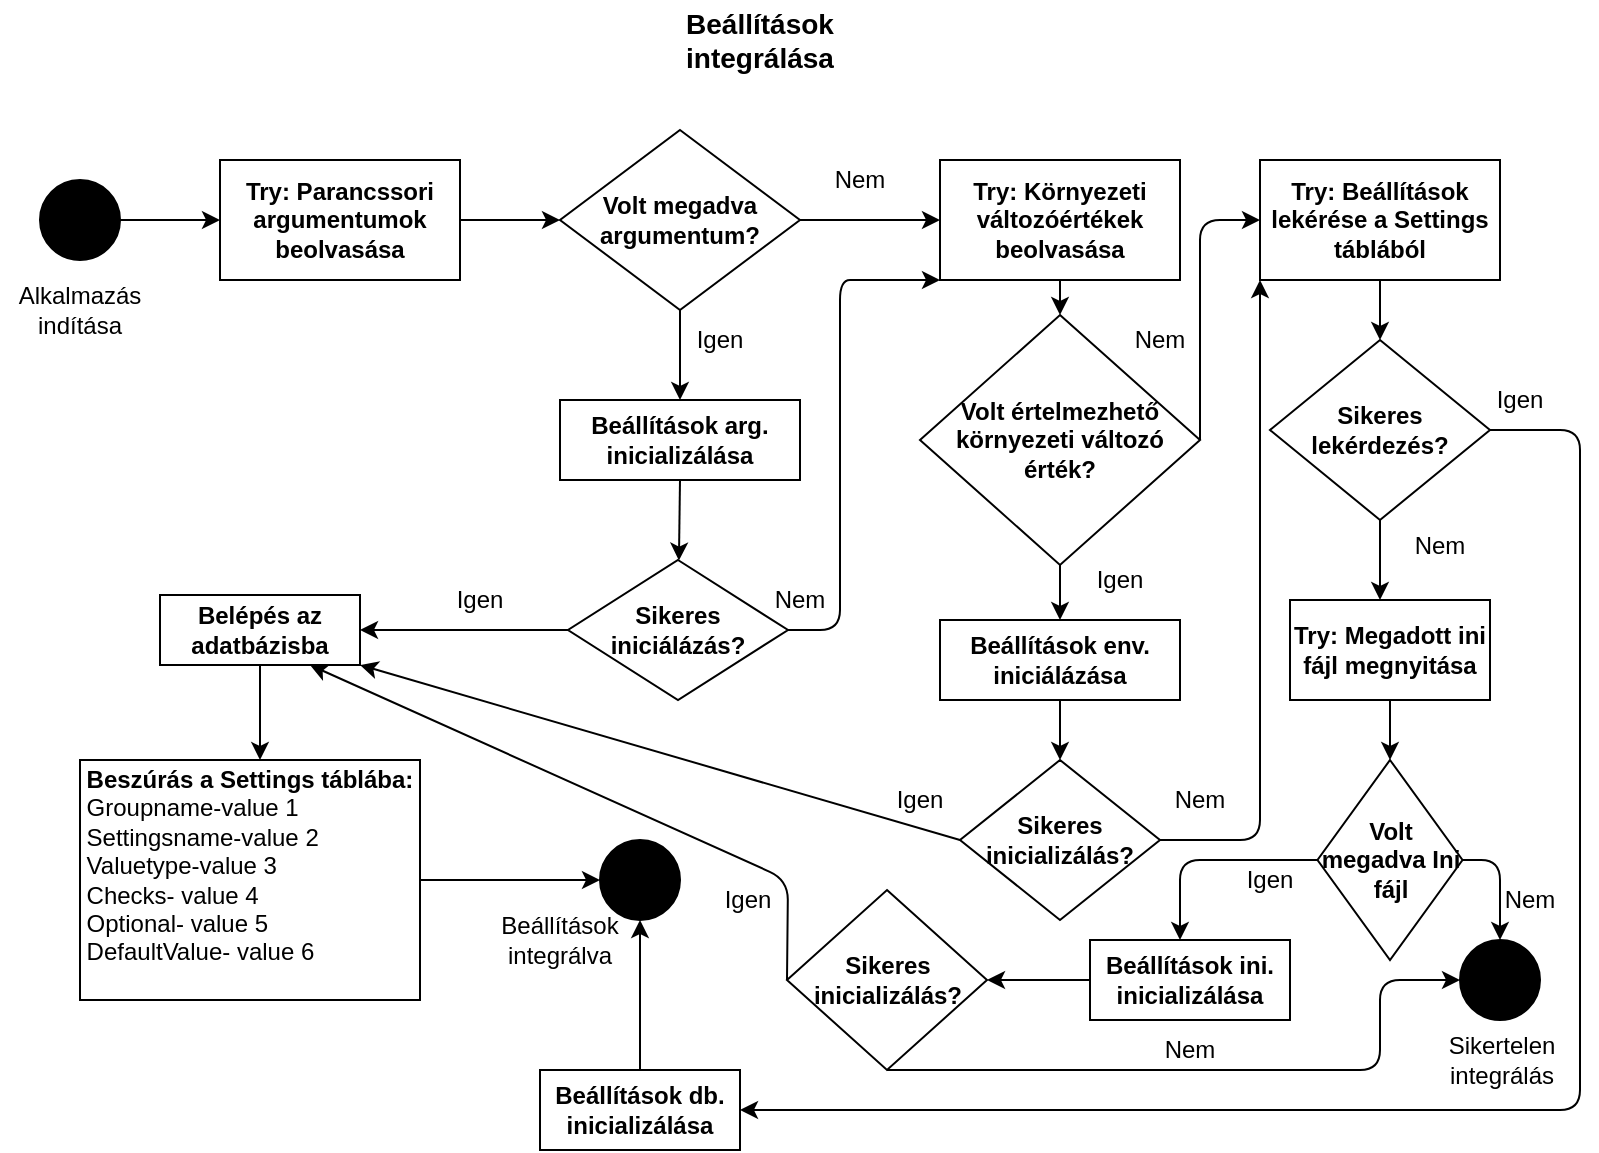 <mxfile version="14.7.6" type="github">
  <diagram id="zDa9rTjy-oxJfnBAXKqy" name="Page-1">
    <mxGraphModel dx="1038" dy="536" grid="1" gridSize="10" guides="1" tooltips="1" connect="1" arrows="1" fold="1" page="1" pageScale="1" pageWidth="827" pageHeight="1169" math="0" shadow="0">
      <root>
        <mxCell id="0" />
        <mxCell id="1" parent="0" />
        <mxCell id="_BwwOzmuVJjrxb0-8K-R-1" value="&lt;font style=&quot;font-size: 14px&quot;&gt;&lt;b&gt;Beállítások integrálása&lt;br&gt;&lt;/b&gt;&lt;/font&gt;" style="text;html=1;strokeColor=none;fillColor=none;align=center;verticalAlign=middle;whiteSpace=wrap;rounded=0;" vertex="1" parent="1">
          <mxGeometry x="360" y="10" width="80" height="40" as="geometry" />
        </mxCell>
        <mxCell id="_BwwOzmuVJjrxb0-8K-R-2" value="" style="ellipse;whiteSpace=wrap;html=1;aspect=fixed;fillColor=#000000;" vertex="1" parent="1">
          <mxGeometry x="40" y="100" width="40" height="40" as="geometry" />
        </mxCell>
        <mxCell id="_BwwOzmuVJjrxb0-8K-R-3" value="Alkalmazás indítása" style="text;html=1;strokeColor=none;fillColor=none;align=center;verticalAlign=middle;whiteSpace=wrap;rounded=0;" vertex="1" parent="1">
          <mxGeometry x="20" y="150" width="80" height="30" as="geometry" />
        </mxCell>
        <mxCell id="_BwwOzmuVJjrxb0-8K-R-4" value="" style="endArrow=classic;html=1;exitX=1;exitY=0.5;exitDx=0;exitDy=0;entryX=0;entryY=0.5;entryDx=0;entryDy=0;" edge="1" parent="1" source="_BwwOzmuVJjrxb0-8K-R-2" target="_BwwOzmuVJjrxb0-8K-R-5">
          <mxGeometry width="50" height="50" relative="1" as="geometry">
            <mxPoint x="390" y="300" as="sourcePoint" />
            <mxPoint x="230" y="120" as="targetPoint" />
          </mxGeometry>
        </mxCell>
        <mxCell id="_BwwOzmuVJjrxb0-8K-R-5" value="&lt;div&gt;&lt;b&gt;Try: Parancssori argumentumok&lt;/b&gt;&lt;/div&gt;&lt;div&gt;&lt;b&gt;beolvasása&lt;/b&gt;&lt;/div&gt;" style="rounded=0;whiteSpace=wrap;html=1;fillColor=#FFFFFF;" vertex="1" parent="1">
          <mxGeometry x="130" y="90" width="120" height="60" as="geometry" />
        </mxCell>
        <mxCell id="_BwwOzmuVJjrxb0-8K-R-6" value="" style="endArrow=classic;html=1;exitX=1;exitY=0.5;exitDx=0;exitDy=0;" edge="1" parent="1" source="_BwwOzmuVJjrxb0-8K-R-5" target="_BwwOzmuVJjrxb0-8K-R-7">
          <mxGeometry width="50" height="50" relative="1" as="geometry">
            <mxPoint x="390" y="300" as="sourcePoint" />
            <mxPoint x="300" y="120" as="targetPoint" />
          </mxGeometry>
        </mxCell>
        <mxCell id="_BwwOzmuVJjrxb0-8K-R-7" value="&lt;b&gt;Volt megadva argumentum?&lt;/b&gt;" style="rhombus;whiteSpace=wrap;html=1;fillColor=#FFFFFF;" vertex="1" parent="1">
          <mxGeometry x="300" y="75" width="120" height="90" as="geometry" />
        </mxCell>
        <mxCell id="_BwwOzmuVJjrxb0-8K-R-9" value="" style="endArrow=classic;html=1;exitX=0.5;exitY=1;exitDx=0;exitDy=0;" edge="1" parent="1" source="_BwwOzmuVJjrxb0-8K-R-7">
          <mxGeometry width="50" height="50" relative="1" as="geometry">
            <mxPoint x="390" y="300" as="sourcePoint" />
            <mxPoint x="360" y="210" as="targetPoint" />
          </mxGeometry>
        </mxCell>
        <mxCell id="_BwwOzmuVJjrxb0-8K-R-11" value="Igen" style="text;html=1;strokeColor=none;fillColor=none;align=center;verticalAlign=middle;whiteSpace=wrap;rounded=0;" vertex="1" parent="1">
          <mxGeometry x="360" y="170" width="40" height="20" as="geometry" />
        </mxCell>
        <mxCell id="_BwwOzmuVJjrxb0-8K-R-12" value="&lt;b&gt;Beállítások arg. inicializálása&lt;br&gt;&lt;/b&gt;" style="rounded=0;whiteSpace=wrap;html=1;fillColor=#FFFFFF;" vertex="1" parent="1">
          <mxGeometry x="300" y="210" width="120" height="40" as="geometry" />
        </mxCell>
        <mxCell id="_BwwOzmuVJjrxb0-8K-R-13" value="" style="endArrow=classic;html=1;exitX=0.5;exitY=1;exitDx=0;exitDy=0;" edge="1" parent="1" source="_BwwOzmuVJjrxb0-8K-R-12" target="_BwwOzmuVJjrxb0-8K-R-14">
          <mxGeometry width="50" height="50" relative="1" as="geometry">
            <mxPoint x="390" y="300" as="sourcePoint" />
            <mxPoint x="360" y="290" as="targetPoint" />
          </mxGeometry>
        </mxCell>
        <mxCell id="_BwwOzmuVJjrxb0-8K-R-14" value="&lt;b&gt;Sikeres iniciálázás?&lt;br&gt;&lt;/b&gt;" style="rhombus;whiteSpace=wrap;html=1;fillColor=#FFFFFF;" vertex="1" parent="1">
          <mxGeometry x="304" y="290" width="110" height="70" as="geometry" />
        </mxCell>
        <mxCell id="_BwwOzmuVJjrxb0-8K-R-16" value="Igen" style="text;html=1;strokeColor=none;fillColor=none;align=center;verticalAlign=middle;whiteSpace=wrap;rounded=0;" vertex="1" parent="1">
          <mxGeometry x="240" y="300" width="40" height="20" as="geometry" />
        </mxCell>
        <mxCell id="_BwwOzmuVJjrxb0-8K-R-17" value="" style="endArrow=classic;html=1;exitX=0;exitY=0.5;exitDx=0;exitDy=0;" edge="1" parent="1" source="_BwwOzmuVJjrxb0-8K-R-14">
          <mxGeometry width="50" height="50" relative="1" as="geometry">
            <mxPoint x="390" y="350" as="sourcePoint" />
            <mxPoint x="200" y="325" as="targetPoint" />
          </mxGeometry>
        </mxCell>
        <mxCell id="_BwwOzmuVJjrxb0-8K-R-20" value="&lt;b&gt;Belépés az adatbázisba&lt;/b&gt;" style="rounded=0;whiteSpace=wrap;html=1;fillColor=#FFFFFF;" vertex="1" parent="1">
          <mxGeometry x="100" y="307.5" width="100" height="35" as="geometry" />
        </mxCell>
        <mxCell id="_BwwOzmuVJjrxb0-8K-R-21" value="" style="endArrow=classic;html=1;exitX=0.5;exitY=1;exitDx=0;exitDy=0;" edge="1" parent="1" source="_BwwOzmuVJjrxb0-8K-R-20">
          <mxGeometry width="50" height="50" relative="1" as="geometry">
            <mxPoint x="350" y="350" as="sourcePoint" />
            <mxPoint x="150" y="390" as="targetPoint" />
          </mxGeometry>
        </mxCell>
        <mxCell id="_BwwOzmuVJjrxb0-8K-R-23" value="&lt;div&gt;&lt;b&gt;Beszúrás a Settings táblába:&lt;/b&gt;&lt;/div&gt;&lt;div align=&quot;left&quot;&gt;Groupname-value 1&lt;/div&gt;&lt;div align=&quot;left&quot;&gt;Settingsname-value 2&lt;/div&gt;&lt;div align=&quot;left&quot;&gt;Valuetype-value 3&lt;/div&gt;&lt;div align=&quot;left&quot;&gt;Checks- value 4&lt;/div&gt;&lt;div align=&quot;left&quot;&gt;Optional- value 5&lt;/div&gt;&lt;div align=&quot;left&quot;&gt;DefaultValue- value 6&lt;br&gt;&lt;/div&gt;&lt;div align=&quot;left&quot;&gt;&lt;br&gt;&lt;/div&gt;" style="rounded=0;whiteSpace=wrap;html=1;fillColor=#FFFFFF;" vertex="1" parent="1">
          <mxGeometry x="60" y="390" width="170" height="120" as="geometry" />
        </mxCell>
        <mxCell id="_BwwOzmuVJjrxb0-8K-R-25" value="" style="endArrow=classic;html=1;exitX=1;exitY=0.5;exitDx=0;exitDy=0;" edge="1" parent="1" source="_BwwOzmuVJjrxb0-8K-R-23" target="_BwwOzmuVJjrxb0-8K-R-26">
          <mxGeometry width="50" height="50" relative="1" as="geometry">
            <mxPoint x="350" y="350" as="sourcePoint" />
            <mxPoint x="310" y="450" as="targetPoint" />
          </mxGeometry>
        </mxCell>
        <mxCell id="_BwwOzmuVJjrxb0-8K-R-26" value="" style="ellipse;whiteSpace=wrap;html=1;aspect=fixed;fillColor=#000000;" vertex="1" parent="1">
          <mxGeometry x="320" y="430" width="40" height="40" as="geometry" />
        </mxCell>
        <mxCell id="_BwwOzmuVJjrxb0-8K-R-27" value="Beállítások integrálva" style="text;html=1;strokeColor=none;fillColor=none;align=center;verticalAlign=middle;whiteSpace=wrap;rounded=0;" vertex="1" parent="1">
          <mxGeometry x="280" y="470" width="40" height="20" as="geometry" />
        </mxCell>
        <mxCell id="_BwwOzmuVJjrxb0-8K-R-28" value="" style="endArrow=classic;html=1;exitX=1;exitY=0.5;exitDx=0;exitDy=0;" edge="1" parent="1" source="_BwwOzmuVJjrxb0-8K-R-7">
          <mxGeometry width="50" height="50" relative="1" as="geometry">
            <mxPoint x="350" y="350" as="sourcePoint" />
            <mxPoint x="490" y="120" as="targetPoint" />
          </mxGeometry>
        </mxCell>
        <mxCell id="_BwwOzmuVJjrxb0-8K-R-29" value="Nem" style="text;html=1;strokeColor=none;fillColor=none;align=center;verticalAlign=middle;whiteSpace=wrap;rounded=0;" vertex="1" parent="1">
          <mxGeometry x="430" y="90" width="40" height="20" as="geometry" />
        </mxCell>
        <mxCell id="_BwwOzmuVJjrxb0-8K-R-30" value="&lt;b&gt;Try: Környezeti változóértékek beolvasása&lt;br&gt;&lt;/b&gt;" style="rounded=0;whiteSpace=wrap;html=1;fillColor=#FFFFFF;" vertex="1" parent="1">
          <mxGeometry x="490" y="90" width="120" height="60" as="geometry" />
        </mxCell>
        <mxCell id="_BwwOzmuVJjrxb0-8K-R-33" value="&lt;b&gt;Volt értelmezhető környezeti változó érték?&lt;br&gt;&lt;/b&gt;" style="rhombus;whiteSpace=wrap;html=1;fillColor=#FFFFFF;" vertex="1" parent="1">
          <mxGeometry x="480" y="167.5" width="140" height="125" as="geometry" />
        </mxCell>
        <mxCell id="_BwwOzmuVJjrxb0-8K-R-34" value="" style="endArrow=classic;html=1;exitX=0.5;exitY=1;exitDx=0;exitDy=0;" edge="1" parent="1" source="_BwwOzmuVJjrxb0-8K-R-30" target="_BwwOzmuVJjrxb0-8K-R-33">
          <mxGeometry width="50" height="50" relative="1" as="geometry">
            <mxPoint x="290" y="350" as="sourcePoint" />
            <mxPoint x="340" y="300" as="targetPoint" />
          </mxGeometry>
        </mxCell>
        <mxCell id="_BwwOzmuVJjrxb0-8K-R-35" value="" style="endArrow=classic;html=1;exitX=1;exitY=0.5;exitDx=0;exitDy=0;entryX=0;entryY=1;entryDx=0;entryDy=0;" edge="1" parent="1" source="_BwwOzmuVJjrxb0-8K-R-14" target="_BwwOzmuVJjrxb0-8K-R-30">
          <mxGeometry width="50" height="50" relative="1" as="geometry">
            <mxPoint x="290" y="350" as="sourcePoint" />
            <mxPoint x="460" y="325" as="targetPoint" />
            <Array as="points">
              <mxPoint x="440" y="325" />
              <mxPoint x="440" y="220" />
              <mxPoint x="440" y="150" />
              <mxPoint x="450" y="150" />
            </Array>
          </mxGeometry>
        </mxCell>
        <mxCell id="_BwwOzmuVJjrxb0-8K-R-36" value="Nem" style="text;html=1;strokeColor=none;fillColor=none;align=center;verticalAlign=middle;whiteSpace=wrap;rounded=0;" vertex="1" parent="1">
          <mxGeometry x="400" y="300" width="40" height="20" as="geometry" />
        </mxCell>
        <mxCell id="_BwwOzmuVJjrxb0-8K-R-40" value="" style="endArrow=classic;html=1;exitX=0.5;exitY=1;exitDx=0;exitDy=0;" edge="1" parent="1" source="_BwwOzmuVJjrxb0-8K-R-33" target="_BwwOzmuVJjrxb0-8K-R-41">
          <mxGeometry width="50" height="50" relative="1" as="geometry">
            <mxPoint x="290" y="350" as="sourcePoint" />
            <mxPoint x="550" y="330" as="targetPoint" />
          </mxGeometry>
        </mxCell>
        <mxCell id="_BwwOzmuVJjrxb0-8K-R-41" value="&lt;b&gt;Beállítások env. iniciálázása&lt;br&gt;&lt;/b&gt;" style="rounded=0;whiteSpace=wrap;html=1;fillColor=#FFFFFF;" vertex="1" parent="1">
          <mxGeometry x="490" y="320" width="120" height="40" as="geometry" />
        </mxCell>
        <mxCell id="_BwwOzmuVJjrxb0-8K-R-42" value="Igen" style="text;html=1;strokeColor=none;fillColor=none;align=center;verticalAlign=middle;whiteSpace=wrap;rounded=0;" vertex="1" parent="1">
          <mxGeometry x="560" y="290" width="40" height="20" as="geometry" />
        </mxCell>
        <mxCell id="_BwwOzmuVJjrxb0-8K-R-43" value="" style="endArrow=classic;html=1;exitX=0.5;exitY=1;exitDx=0;exitDy=0;" edge="1" parent="1" source="_BwwOzmuVJjrxb0-8K-R-41">
          <mxGeometry width="50" height="50" relative="1" as="geometry">
            <mxPoint x="290" y="350" as="sourcePoint" />
            <mxPoint x="550" y="390" as="targetPoint" />
          </mxGeometry>
        </mxCell>
        <mxCell id="_BwwOzmuVJjrxb0-8K-R-44" value="&lt;b&gt;Sikeres inicializálás?&lt;br&gt;&lt;/b&gt;" style="rhombus;whiteSpace=wrap;html=1;fillColor=#FFFFFF;" vertex="1" parent="1">
          <mxGeometry x="500" y="390" width="100" height="80" as="geometry" />
        </mxCell>
        <mxCell id="_BwwOzmuVJjrxb0-8K-R-45" value="" style="endArrow=classic;html=1;exitX=0;exitY=0.5;exitDx=0;exitDy=0;entryX=1;entryY=1;entryDx=0;entryDy=0;" edge="1" parent="1" source="_BwwOzmuVJjrxb0-8K-R-44" target="_BwwOzmuVJjrxb0-8K-R-20">
          <mxGeometry width="50" height="50" relative="1" as="geometry">
            <mxPoint x="290" y="350" as="sourcePoint" />
            <mxPoint x="340" y="300" as="targetPoint" />
          </mxGeometry>
        </mxCell>
        <mxCell id="_BwwOzmuVJjrxb0-8K-R-46" value="Igen" style="text;html=1;strokeColor=none;fillColor=none;align=center;verticalAlign=middle;whiteSpace=wrap;rounded=0;" vertex="1" parent="1">
          <mxGeometry x="460" y="400" width="40" height="20" as="geometry" />
        </mxCell>
        <mxCell id="_BwwOzmuVJjrxb0-8K-R-47" value="&lt;b&gt;Try: Beállítások lekérése a Settings táblából&lt;br&gt;&lt;/b&gt;" style="rounded=0;whiteSpace=wrap;html=1;fillColor=#FFFFFF;" vertex="1" parent="1">
          <mxGeometry x="650" y="90" width="120" height="60" as="geometry" />
        </mxCell>
        <mxCell id="_BwwOzmuVJjrxb0-8K-R-48" value="" style="endArrow=classic;html=1;exitX=1;exitY=0.5;exitDx=0;exitDy=0;entryX=0;entryY=0.5;entryDx=0;entryDy=0;" edge="1" parent="1" source="_BwwOzmuVJjrxb0-8K-R-33" target="_BwwOzmuVJjrxb0-8K-R-47">
          <mxGeometry width="50" height="50" relative="1" as="geometry">
            <mxPoint x="290" y="350" as="sourcePoint" />
            <mxPoint x="340" y="300" as="targetPoint" />
            <Array as="points">
              <mxPoint x="620" y="120" />
            </Array>
          </mxGeometry>
        </mxCell>
        <mxCell id="_BwwOzmuVJjrxb0-8K-R-49" value="Nem" style="text;html=1;strokeColor=none;fillColor=none;align=center;verticalAlign=middle;whiteSpace=wrap;rounded=0;" vertex="1" parent="1">
          <mxGeometry x="580" y="170" width="40" height="20" as="geometry" />
        </mxCell>
        <mxCell id="_BwwOzmuVJjrxb0-8K-R-50" value="" style="endArrow=classic;html=1;exitX=1;exitY=0.5;exitDx=0;exitDy=0;entryX=0;entryY=1;entryDx=0;entryDy=0;" edge="1" parent="1" source="_BwwOzmuVJjrxb0-8K-R-44" target="_BwwOzmuVJjrxb0-8K-R-47">
          <mxGeometry width="50" height="50" relative="1" as="geometry">
            <mxPoint x="290" y="350" as="sourcePoint" />
            <mxPoint x="340" y="300" as="targetPoint" />
            <Array as="points">
              <mxPoint x="650" y="430" />
            </Array>
          </mxGeometry>
        </mxCell>
        <mxCell id="_BwwOzmuVJjrxb0-8K-R-51" value="Nem" style="text;html=1;strokeColor=none;fillColor=none;align=center;verticalAlign=middle;whiteSpace=wrap;rounded=0;" vertex="1" parent="1">
          <mxGeometry x="600" y="400" width="40" height="20" as="geometry" />
        </mxCell>
        <mxCell id="_BwwOzmuVJjrxb0-8K-R-53" value="&lt;b&gt;Sikeres lekérdezés?&lt;br&gt;&lt;/b&gt;" style="rhombus;whiteSpace=wrap;html=1;fillColor=#FFFFFF;" vertex="1" parent="1">
          <mxGeometry x="655" y="180" width="110" height="90" as="geometry" />
        </mxCell>
        <mxCell id="_BwwOzmuVJjrxb0-8K-R-55" value="" style="endArrow=classic;html=1;exitX=0.5;exitY=1;exitDx=0;exitDy=0;entryX=0.5;entryY=0;entryDx=0;entryDy=0;" edge="1" parent="1" source="_BwwOzmuVJjrxb0-8K-R-47" target="_BwwOzmuVJjrxb0-8K-R-53">
          <mxGeometry width="50" height="50" relative="1" as="geometry">
            <mxPoint x="290" y="350" as="sourcePoint" />
            <mxPoint x="340" y="300" as="targetPoint" />
          </mxGeometry>
        </mxCell>
        <mxCell id="_BwwOzmuVJjrxb0-8K-R-56" value="" style="endArrow=classic;html=1;exitX=0.5;exitY=1;exitDx=0;exitDy=0;" edge="1" parent="1" source="_BwwOzmuVJjrxb0-8K-R-53">
          <mxGeometry width="50" height="50" relative="1" as="geometry">
            <mxPoint x="290" y="350" as="sourcePoint" />
            <mxPoint x="710" y="310" as="targetPoint" />
          </mxGeometry>
        </mxCell>
        <mxCell id="_BwwOzmuVJjrxb0-8K-R-59" value="Igen" style="text;html=1;strokeColor=none;fillColor=none;align=center;verticalAlign=middle;whiteSpace=wrap;rounded=0;" vertex="1" parent="1">
          <mxGeometry x="760" y="200" width="40" height="20" as="geometry" />
        </mxCell>
        <mxCell id="_BwwOzmuVJjrxb0-8K-R-62" value="Nem" style="text;html=1;strokeColor=none;fillColor=none;align=center;verticalAlign=middle;whiteSpace=wrap;rounded=0;" vertex="1" parent="1">
          <mxGeometry x="720" y="272.5" width="40" height="20" as="geometry" />
        </mxCell>
        <mxCell id="_BwwOzmuVJjrxb0-8K-R-63" value="&lt;b&gt;Try: Megadott ini fájl megnyitása&lt;br&gt;&lt;/b&gt;" style="rounded=0;whiteSpace=wrap;html=1;fillColor=#FFFFFF;" vertex="1" parent="1">
          <mxGeometry x="665" y="310" width="100" height="50" as="geometry" />
        </mxCell>
        <mxCell id="_BwwOzmuVJjrxb0-8K-R-64" value="" style="endArrow=classic;html=1;exitX=0.5;exitY=1;exitDx=0;exitDy=0;" edge="1" parent="1" source="_BwwOzmuVJjrxb0-8K-R-63">
          <mxGeometry width="50" height="50" relative="1" as="geometry">
            <mxPoint x="350" y="350" as="sourcePoint" />
            <mxPoint x="715" y="390" as="targetPoint" />
          </mxGeometry>
        </mxCell>
        <mxCell id="_BwwOzmuVJjrxb0-8K-R-65" value="&lt;b&gt;Volt megadva Ini fájl&lt;br&gt;&lt;/b&gt;" style="rhombus;whiteSpace=wrap;html=1;fillColor=#FFFFFF;" vertex="1" parent="1">
          <mxGeometry x="678.75" y="390" width="72.5" height="100" as="geometry" />
        </mxCell>
        <mxCell id="_BwwOzmuVJjrxb0-8K-R-67" value="" style="ellipse;whiteSpace=wrap;html=1;aspect=fixed;fillColor=#000000;" vertex="1" parent="1">
          <mxGeometry x="750" y="480" width="40" height="40" as="geometry" />
        </mxCell>
        <mxCell id="_BwwOzmuVJjrxb0-8K-R-68" value="Sikertelen integrálás" style="text;html=1;strokeColor=none;fillColor=none;align=center;verticalAlign=middle;whiteSpace=wrap;rounded=0;" vertex="1" parent="1">
          <mxGeometry x="751.25" y="530" width="40" height="20" as="geometry" />
        </mxCell>
        <mxCell id="_BwwOzmuVJjrxb0-8K-R-70" value="Nem" style="text;html=1;strokeColor=none;fillColor=none;align=center;verticalAlign=middle;whiteSpace=wrap;rounded=0;" vertex="1" parent="1">
          <mxGeometry x="765" y="450" width="40" height="20" as="geometry" />
        </mxCell>
        <mxCell id="_BwwOzmuVJjrxb0-8K-R-71" value="&lt;b&gt;Beállítások ini. inicializálása&lt;br&gt;&lt;/b&gt;" style="rounded=0;whiteSpace=wrap;html=1;fillColor=#FFFFFF;" vertex="1" parent="1">
          <mxGeometry x="565" y="480" width="100" height="40" as="geometry" />
        </mxCell>
        <mxCell id="_BwwOzmuVJjrxb0-8K-R-72" value="&lt;b&gt;Sikeres inicializálás?&lt;br&gt;&lt;/b&gt;" style="rhombus;whiteSpace=wrap;html=1;fillColor=#FFFFFF;" vertex="1" parent="1">
          <mxGeometry x="413.5" y="455" width="100" height="90" as="geometry" />
        </mxCell>
        <mxCell id="_BwwOzmuVJjrxb0-8K-R-75" value="" style="endArrow=classic;html=1;exitX=1;exitY=0.5;exitDx=0;exitDy=0;entryX=0.5;entryY=0;entryDx=0;entryDy=0;" edge="1" parent="1" source="_BwwOzmuVJjrxb0-8K-R-65" target="_BwwOzmuVJjrxb0-8K-R-67">
          <mxGeometry width="50" height="50" relative="1" as="geometry">
            <mxPoint x="350" y="350" as="sourcePoint" />
            <mxPoint x="400" y="300" as="targetPoint" />
            <Array as="points">
              <mxPoint x="770" y="440" />
            </Array>
          </mxGeometry>
        </mxCell>
        <mxCell id="_BwwOzmuVJjrxb0-8K-R-77" value="Nem" style="text;html=1;strokeColor=none;fillColor=none;align=center;verticalAlign=middle;whiteSpace=wrap;rounded=0;" vertex="1" parent="1">
          <mxGeometry x="595" y="525" width="40" height="20" as="geometry" />
        </mxCell>
        <mxCell id="_BwwOzmuVJjrxb0-8K-R-78" value="" style="endArrow=classic;html=1;exitX=0;exitY=0.5;exitDx=0;exitDy=0;entryX=0.75;entryY=1;entryDx=0;entryDy=0;" edge="1" parent="1" source="_BwwOzmuVJjrxb0-8K-R-72" target="_BwwOzmuVJjrxb0-8K-R-20">
          <mxGeometry width="50" height="50" relative="1" as="geometry">
            <mxPoint x="350" y="350" as="sourcePoint" />
            <mxPoint x="400" y="300" as="targetPoint" />
            <Array as="points">
              <mxPoint x="414" y="450" />
            </Array>
          </mxGeometry>
        </mxCell>
        <mxCell id="_BwwOzmuVJjrxb0-8K-R-79" value="Igen" style="text;html=1;strokeColor=none;fillColor=none;align=center;verticalAlign=middle;whiteSpace=wrap;rounded=0;" vertex="1" parent="1">
          <mxGeometry x="374" y="450" width="40" height="20" as="geometry" />
        </mxCell>
        <mxCell id="_BwwOzmuVJjrxb0-8K-R-80" value="" style="endArrow=classic;html=1;exitX=0;exitY=0.5;exitDx=0;exitDy=0;entryX=1;entryY=0.5;entryDx=0;entryDy=0;" edge="1" parent="1" source="_BwwOzmuVJjrxb0-8K-R-71" target="_BwwOzmuVJjrxb0-8K-R-72">
          <mxGeometry width="50" height="50" relative="1" as="geometry">
            <mxPoint x="350" y="350" as="sourcePoint" />
            <mxPoint x="400" y="300" as="targetPoint" />
          </mxGeometry>
        </mxCell>
        <mxCell id="_BwwOzmuVJjrxb0-8K-R-81" value="" style="endArrow=classic;html=1;exitX=0.5;exitY=1;exitDx=0;exitDy=0;entryX=0;entryY=0.5;entryDx=0;entryDy=0;" edge="1" parent="1" source="_BwwOzmuVJjrxb0-8K-R-72" target="_BwwOzmuVJjrxb0-8K-R-67">
          <mxGeometry width="50" height="50" relative="1" as="geometry">
            <mxPoint x="350" y="350" as="sourcePoint" />
            <mxPoint x="710" y="545" as="targetPoint" />
            <Array as="points">
              <mxPoint x="710" y="545" />
              <mxPoint x="710" y="500" />
            </Array>
          </mxGeometry>
        </mxCell>
        <mxCell id="_BwwOzmuVJjrxb0-8K-R-82" value="" style="endArrow=classic;html=1;exitX=0;exitY=0.5;exitDx=0;exitDy=0;" edge="1" parent="1" source="_BwwOzmuVJjrxb0-8K-R-65">
          <mxGeometry width="50" height="50" relative="1" as="geometry">
            <mxPoint x="350" y="350" as="sourcePoint" />
            <mxPoint x="610" y="480" as="targetPoint" />
            <Array as="points">
              <mxPoint x="610" y="440" />
            </Array>
          </mxGeometry>
        </mxCell>
        <mxCell id="_BwwOzmuVJjrxb0-8K-R-84" value="Igen" style="text;html=1;strokeColor=none;fillColor=none;align=center;verticalAlign=middle;whiteSpace=wrap;rounded=0;" vertex="1" parent="1">
          <mxGeometry x="635" y="440" width="40" height="20" as="geometry" />
        </mxCell>
        <mxCell id="_BwwOzmuVJjrxb0-8K-R-85" value="&lt;b&gt;Beállítások db. inicializálása&lt;br&gt;&lt;/b&gt;" style="rounded=0;whiteSpace=wrap;html=1;fillColor=#FFFFFF;" vertex="1" parent="1">
          <mxGeometry x="290" y="545" width="100" height="40" as="geometry" />
        </mxCell>
        <mxCell id="_BwwOzmuVJjrxb0-8K-R-86" value="" style="endArrow=classic;html=1;exitX=0.5;exitY=0;exitDx=0;exitDy=0;entryX=0.5;entryY=1;entryDx=0;entryDy=0;" edge="1" parent="1" source="_BwwOzmuVJjrxb0-8K-R-85" target="_BwwOzmuVJjrxb0-8K-R-26">
          <mxGeometry width="50" height="50" relative="1" as="geometry">
            <mxPoint x="350" y="350" as="sourcePoint" />
            <mxPoint x="400" y="300" as="targetPoint" />
          </mxGeometry>
        </mxCell>
        <mxCell id="_BwwOzmuVJjrxb0-8K-R-87" value="" style="endArrow=classic;html=1;exitX=1;exitY=0.5;exitDx=0;exitDy=0;entryX=1;entryY=0.5;entryDx=0;entryDy=0;" edge="1" parent="1" source="_BwwOzmuVJjrxb0-8K-R-53" target="_BwwOzmuVJjrxb0-8K-R-85">
          <mxGeometry width="50" height="50" relative="1" as="geometry">
            <mxPoint x="350" y="350" as="sourcePoint" />
            <mxPoint x="400" y="300" as="targetPoint" />
            <Array as="points">
              <mxPoint x="810" y="225" />
              <mxPoint x="810" y="565" />
            </Array>
          </mxGeometry>
        </mxCell>
      </root>
    </mxGraphModel>
  </diagram>
</mxfile>
